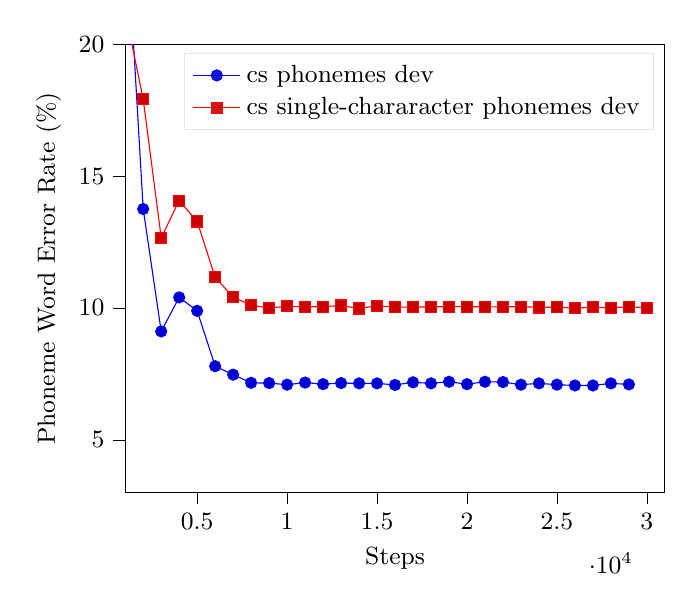 \begin{tikzpicture}
\small

\begin{axis}[
legend cell align={left},
legend style={fill opacity=0.9, draw opacity=1, text opacity=1, draw=white!90.0!black},
tick align=outside,
tick pos=left,
x grid style={white!69.02!black},
xlabel={Steps},
xmin=1000, xmax=31000,
xtick style={color=black},
y grid style={white!69.02!black},
ylabel={Phoneme Word Error Rate (\%)},
ymin=3, ymax=20,
ytick style={color=black}
]
\addplot 
table {
0 99.94
1000 25.39
2000 13.75
3000 9.11
4000 10.40
5000 9.89
6000 7.79
7000 7.47
8000 7.16
9000 7.15
10000 7.09
11000 7.17
12000 7.11
13000 7.15
14000 7.14
15000 7.14
16000 7.08
17000 7.18
18000 7.14
19000 7.20
20000 7.11
21000 7.20
22000 7.19
23000 7.09
24000 7.14
25000 7.09
26000 7.06
27000 7.06
28000 7.14
29000 7.10
};
\addlegendentry{cs phonemes dev}
\addplot 
table {
0 99.83
1000 21.24
2000 17.91
3000 12.66
4000 14.07
5000 13.28
6000 11.16
7000 10.41
8000 10.10
9000 10.00
10000 10.06
11000 10.04
12000 10.05
13000 10.09
14000 9.98
15000 10.08
16000 10.03
17000 10.03
18000 10.04
19000 10.05
20000 10.05
21000 10.04
22000 10.04
23000 10.05
24000 10.02
25000 10.03
26000 9.99
27000 10.03
28000 10.00
29000 10.05
30000 10.00
};
\addlegendentry{cs single-chararacter phonemes dev}
\end{axis}
\end{tikzpicture}
